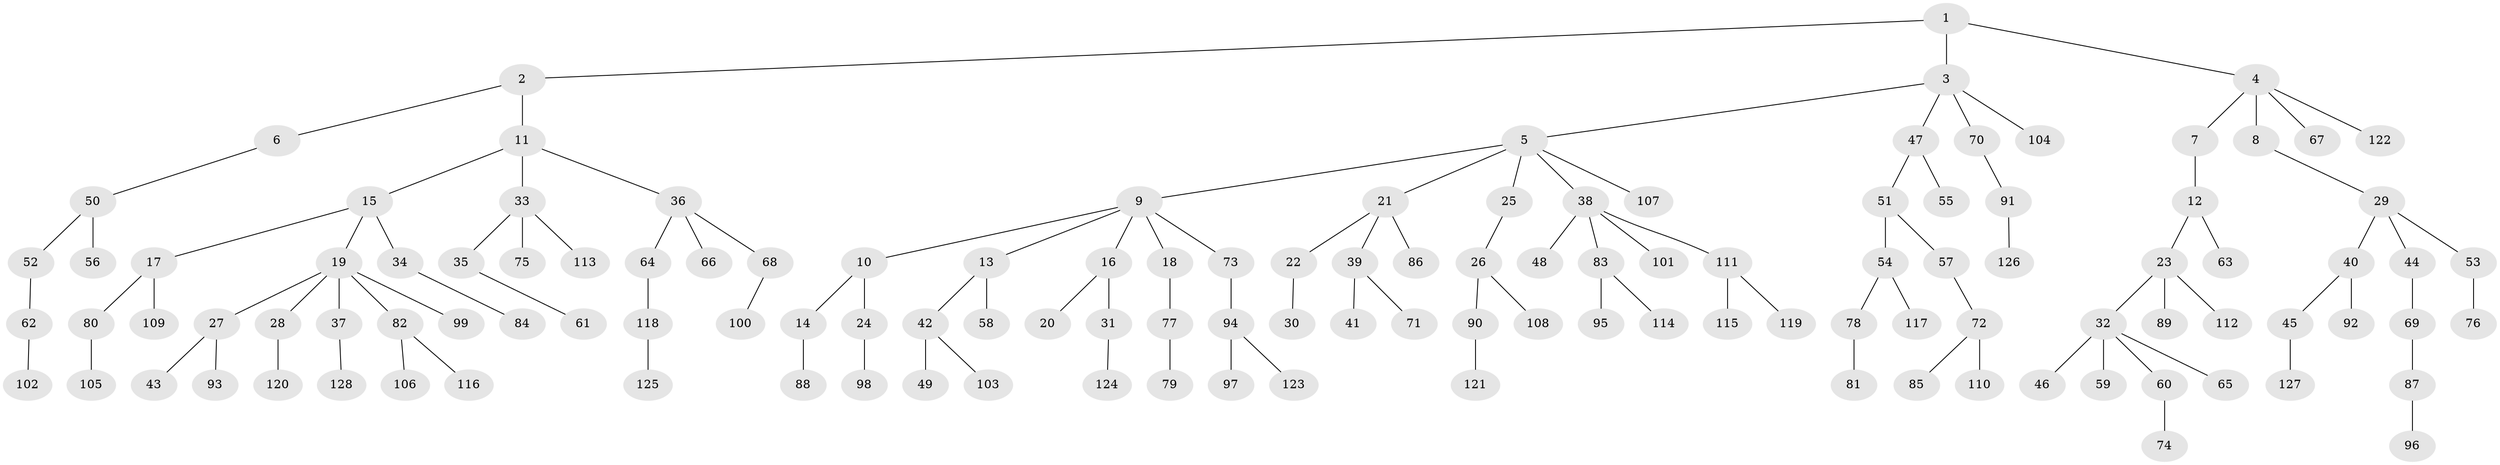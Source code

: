 // Generated by graph-tools (version 1.1) at 2025/50/03/09/25 03:50:25]
// undirected, 128 vertices, 127 edges
graph export_dot {
graph [start="1"]
  node [color=gray90,style=filled];
  1;
  2;
  3;
  4;
  5;
  6;
  7;
  8;
  9;
  10;
  11;
  12;
  13;
  14;
  15;
  16;
  17;
  18;
  19;
  20;
  21;
  22;
  23;
  24;
  25;
  26;
  27;
  28;
  29;
  30;
  31;
  32;
  33;
  34;
  35;
  36;
  37;
  38;
  39;
  40;
  41;
  42;
  43;
  44;
  45;
  46;
  47;
  48;
  49;
  50;
  51;
  52;
  53;
  54;
  55;
  56;
  57;
  58;
  59;
  60;
  61;
  62;
  63;
  64;
  65;
  66;
  67;
  68;
  69;
  70;
  71;
  72;
  73;
  74;
  75;
  76;
  77;
  78;
  79;
  80;
  81;
  82;
  83;
  84;
  85;
  86;
  87;
  88;
  89;
  90;
  91;
  92;
  93;
  94;
  95;
  96;
  97;
  98;
  99;
  100;
  101;
  102;
  103;
  104;
  105;
  106;
  107;
  108;
  109;
  110;
  111;
  112;
  113;
  114;
  115;
  116;
  117;
  118;
  119;
  120;
  121;
  122;
  123;
  124;
  125;
  126;
  127;
  128;
  1 -- 2;
  1 -- 3;
  1 -- 4;
  2 -- 6;
  2 -- 11;
  3 -- 5;
  3 -- 47;
  3 -- 70;
  3 -- 104;
  4 -- 7;
  4 -- 8;
  4 -- 67;
  4 -- 122;
  5 -- 9;
  5 -- 21;
  5 -- 25;
  5 -- 38;
  5 -- 107;
  6 -- 50;
  7 -- 12;
  8 -- 29;
  9 -- 10;
  9 -- 13;
  9 -- 16;
  9 -- 18;
  9 -- 73;
  10 -- 14;
  10 -- 24;
  11 -- 15;
  11 -- 33;
  11 -- 36;
  12 -- 23;
  12 -- 63;
  13 -- 42;
  13 -- 58;
  14 -- 88;
  15 -- 17;
  15 -- 19;
  15 -- 34;
  16 -- 20;
  16 -- 31;
  17 -- 80;
  17 -- 109;
  18 -- 77;
  19 -- 27;
  19 -- 28;
  19 -- 37;
  19 -- 82;
  19 -- 99;
  21 -- 22;
  21 -- 39;
  21 -- 86;
  22 -- 30;
  23 -- 32;
  23 -- 89;
  23 -- 112;
  24 -- 98;
  25 -- 26;
  26 -- 90;
  26 -- 108;
  27 -- 43;
  27 -- 93;
  28 -- 120;
  29 -- 40;
  29 -- 44;
  29 -- 53;
  31 -- 124;
  32 -- 46;
  32 -- 59;
  32 -- 60;
  32 -- 65;
  33 -- 35;
  33 -- 75;
  33 -- 113;
  34 -- 84;
  35 -- 61;
  36 -- 64;
  36 -- 66;
  36 -- 68;
  37 -- 128;
  38 -- 48;
  38 -- 83;
  38 -- 101;
  38 -- 111;
  39 -- 41;
  39 -- 71;
  40 -- 45;
  40 -- 92;
  42 -- 49;
  42 -- 103;
  44 -- 69;
  45 -- 127;
  47 -- 51;
  47 -- 55;
  50 -- 52;
  50 -- 56;
  51 -- 54;
  51 -- 57;
  52 -- 62;
  53 -- 76;
  54 -- 78;
  54 -- 117;
  57 -- 72;
  60 -- 74;
  62 -- 102;
  64 -- 118;
  68 -- 100;
  69 -- 87;
  70 -- 91;
  72 -- 85;
  72 -- 110;
  73 -- 94;
  77 -- 79;
  78 -- 81;
  80 -- 105;
  82 -- 106;
  82 -- 116;
  83 -- 95;
  83 -- 114;
  87 -- 96;
  90 -- 121;
  91 -- 126;
  94 -- 97;
  94 -- 123;
  111 -- 115;
  111 -- 119;
  118 -- 125;
}
